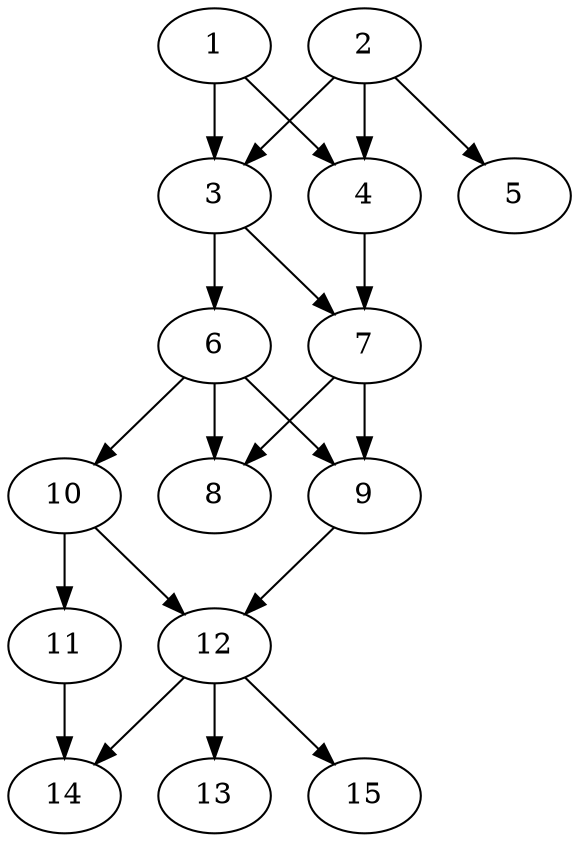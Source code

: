 // DAG automatically generated by daggen at Thu Oct  3 13:59:26 2019
// ./daggen --dot -n 15 --ccr 0.5 --fat 0.5 --regular 0.9 --density 0.6 --mindata 5242880 --maxdata 52428800 
digraph G {
  1 [size="78358528", alpha="0.05", expect_size="39179264"] 
  1 -> 3 [size ="39179264"]
  1 -> 4 [size ="39179264"]
  2 [size="60194816", alpha="0.05", expect_size="30097408"] 
  2 -> 3 [size ="30097408"]
  2 -> 4 [size ="30097408"]
  2 -> 5 [size ="30097408"]
  3 [size="81006592", alpha="0.00", expect_size="40503296"] 
  3 -> 6 [size ="40503296"]
  3 -> 7 [size ="40503296"]
  4 [size="47804416", alpha="0.17", expect_size="23902208"] 
  4 -> 7 [size ="23902208"]
  5 [size="35946496", alpha="0.09", expect_size="17973248"] 
  6 [size="22097920", alpha="0.19", expect_size="11048960"] 
  6 -> 8 [size ="11048960"]
  6 -> 9 [size ="11048960"]
  6 -> 10 [size ="11048960"]
  7 [size="91072512", alpha="0.19", expect_size="45536256"] 
  7 -> 8 [size ="45536256"]
  7 -> 9 [size ="45536256"]
  8 [size="78690304", alpha="0.11", expect_size="39345152"] 
  9 [size="29911040", alpha="0.06", expect_size="14955520"] 
  9 -> 12 [size ="14955520"]
  10 [size="51953664", alpha="0.15", expect_size="25976832"] 
  10 -> 11 [size ="25976832"]
  10 -> 12 [size ="25976832"]
  11 [size="26236928", alpha="0.15", expect_size="13118464"] 
  11 -> 14 [size ="13118464"]
  12 [size="49137664", alpha="0.12", expect_size="24568832"] 
  12 -> 13 [size ="24568832"]
  12 -> 14 [size ="24568832"]
  12 -> 15 [size ="24568832"]
  13 [size="72159232", alpha="0.05", expect_size="36079616"] 
  14 [size="73897984", alpha="0.08", expect_size="36948992"] 
  15 [size="57526272", alpha="0.09", expect_size="28763136"] 
}
